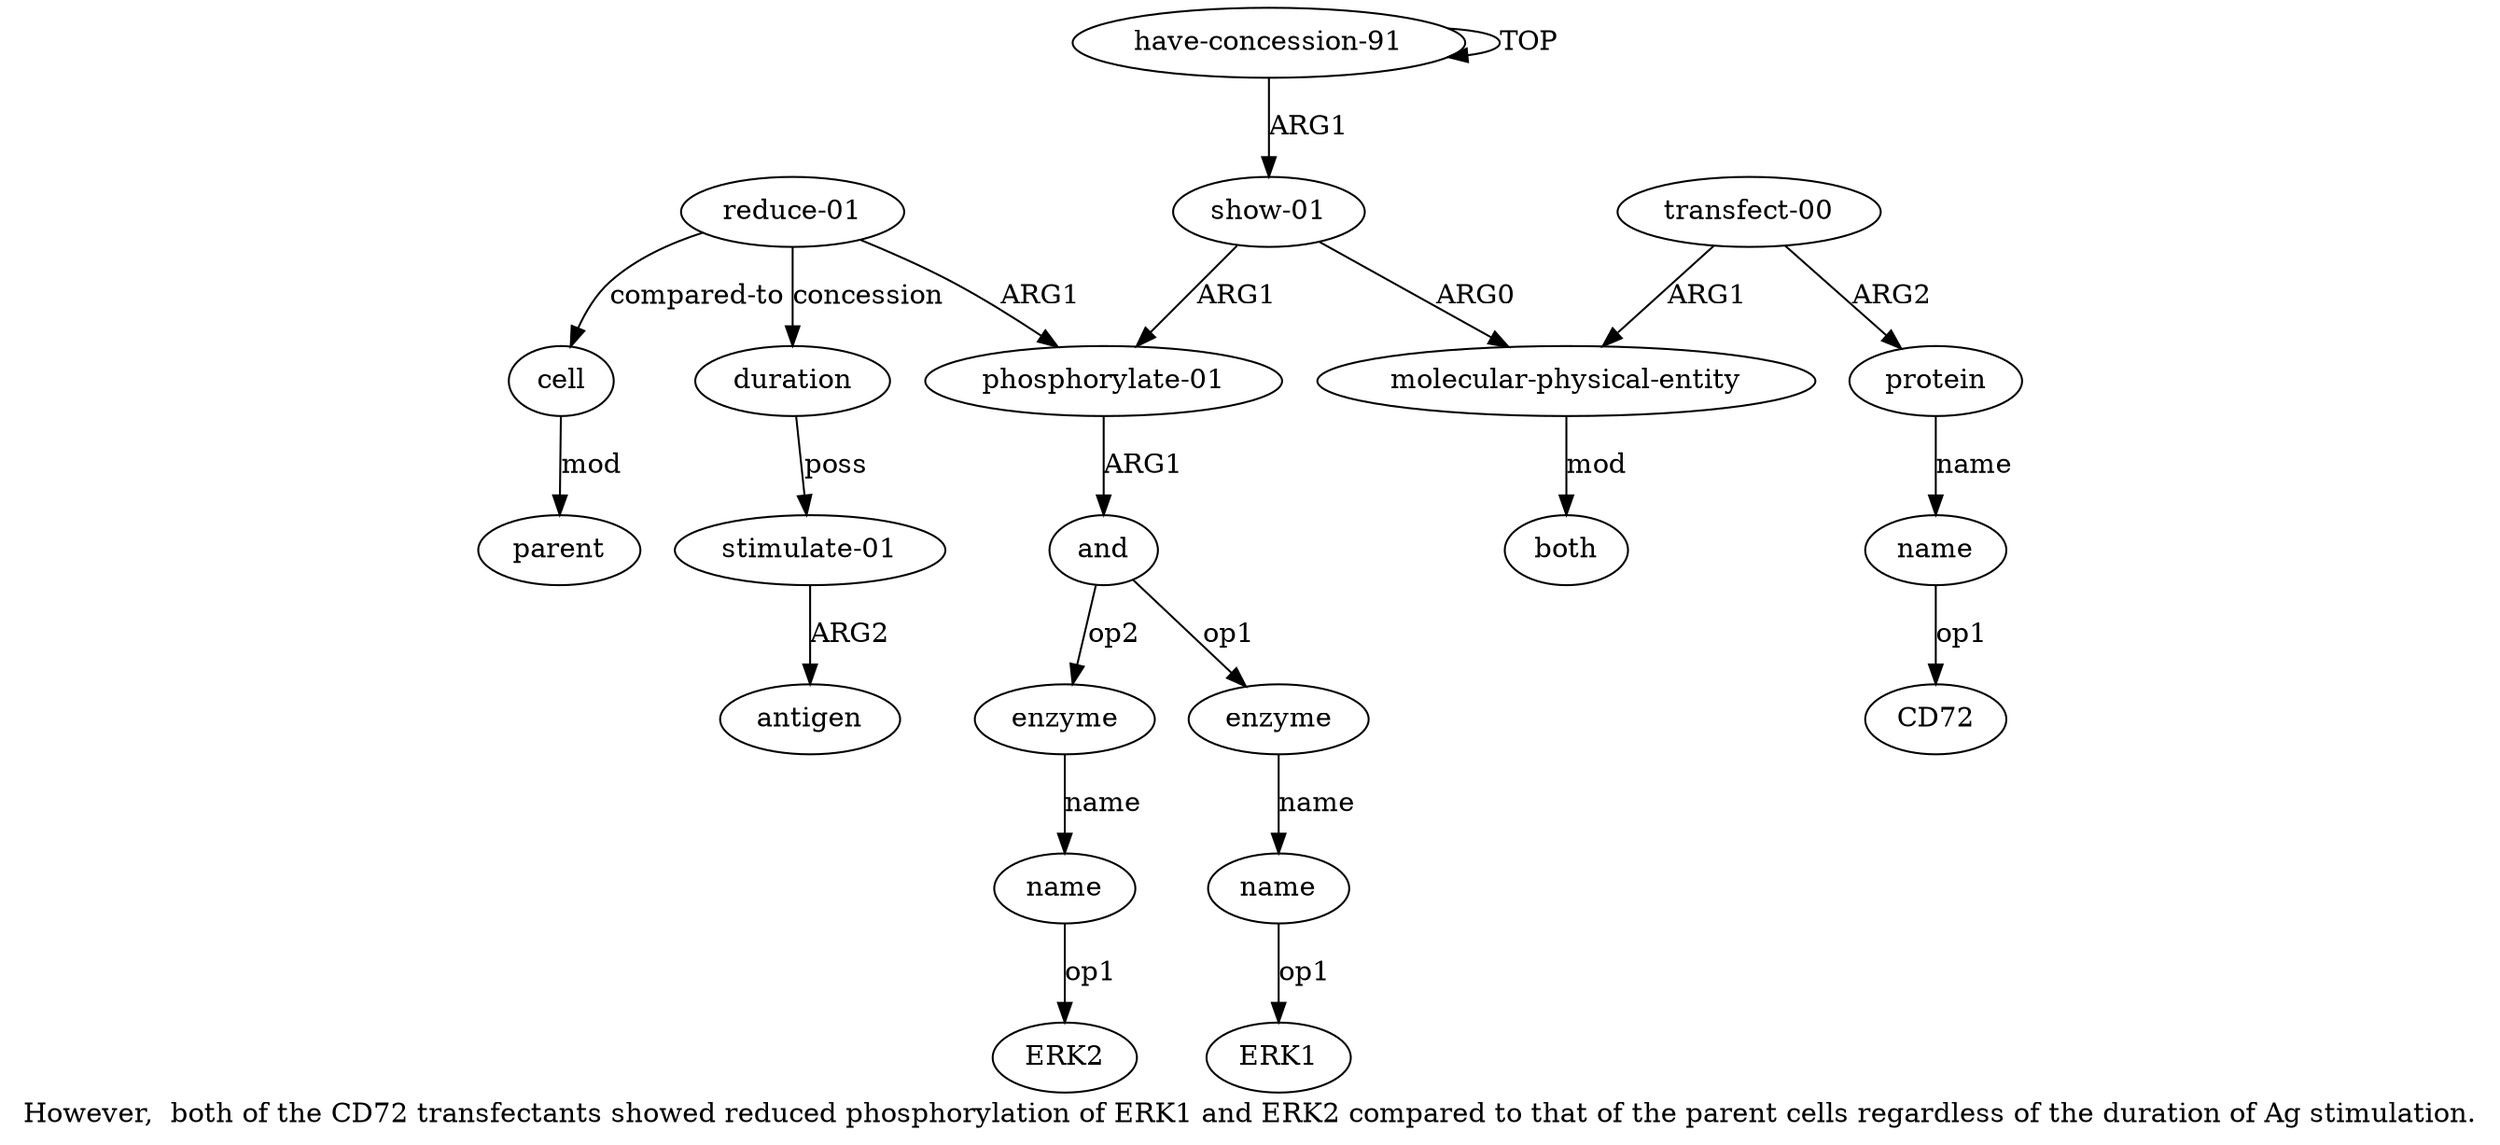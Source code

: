 digraph  {
	graph [label="However,  both of the CD72 transfectants showed reduced phosphorylation of ERK1 and ERK2 compared to that of the parent cells regardless \
of the duration of Ag stimulation."];
	node [label="\N"];
	"a12 ERK2"	 [color=black,
		gold_ind=-1,
		gold_label=ERK2,
		label=ERK2,
		test_ind=-1,
		test_label=ERK2];
	"a10 ERK1"	 [color=black,
		gold_ind=-1,
		gold_label=ERK1,
		label=ERK1,
		test_ind=-1,
		test_label=ERK1];
	a15	 [color=black,
		gold_ind=15,
		gold_label=parent,
		label=parent,
		test_ind=15,
		test_label=parent];
	a14	 [color=black,
		gold_ind=14,
		gold_label=cell,
		label=cell,
		test_ind=14,
		test_label=cell];
	a14 -> a15 [key=0,
	color=black,
	gold_label=mod,
	label=mod,
	test_label=mod];
a17 [color=black,
	gold_ind=17,
	gold_label="stimulate-01",
	label="stimulate-01",
	test_ind=17,
	test_label="stimulate-01"];
a18 [color=black,
	gold_ind=18,
	gold_label=antigen,
	label=antigen,
	test_ind=18,
	test_label=antigen];
a17 -> a18 [key=0,
color=black,
gold_label=ARG2,
label=ARG2,
test_label=ARG2];
a16 [color=black,
gold_ind=16,
gold_label=duration,
label=duration,
test_ind=16,
test_label=duration];
a16 -> a17 [key=0,
color=black,
gold_label=poss,
label=poss,
test_label=poss];
a11 [color=black,
gold_ind=11,
gold_label=enzyme,
label=enzyme,
test_ind=11,
test_label=enzyme];
a12 [color=black,
gold_ind=12,
gold_label=name,
label=name,
test_ind=12,
test_label=name];
a11 -> a12 [key=0,
color=black,
gold_label=name,
label=name,
test_label=name];
a10 [color=black,
gold_ind=10,
gold_label=name,
label=name,
test_ind=10,
test_label=name];
a10 -> "a10 ERK1" [key=0,
color=black,
gold_label=op1,
label=op1,
test_label=op1];
a13 [color=black,
gold_ind=13,
gold_label="reduce-01",
label="reduce-01",
test_ind=13,
test_label="reduce-01"];
a13 -> a14 [key=0,
color=black,
gold_label="compared-to",
label="compared-to",
test_label="compared-to"];
a13 -> a16 [key=0,
color=black,
gold_label=concession,
label=concession,
test_label=concession];
a7 [color=black,
gold_ind=7,
gold_label="phosphorylate-01",
label="phosphorylate-01",
test_ind=7,
test_label="phosphorylate-01"];
a13 -> a7 [key=0,
color=black,
gold_label=ARG1,
label=ARG1,
test_label=ARG1];
a12 -> "a12 ERK2" [key=0,
color=black,
gold_label=op1,
label=op1,
test_label=op1];
a1 [color=black,
gold_ind=1,
gold_label="show-01",
label="show-01",
test_ind=1,
test_label="show-01"];
a2 [color=black,
gold_ind=2,
gold_label="molecular-physical-entity",
label="molecular-physical-entity",
test_ind=2,
test_label="molecular-physical-entity"];
a1 -> a2 [key=0,
color=black,
gold_label=ARG0,
label=ARG0,
test_label=ARG0];
a1 -> a7 [key=0,
color=black,
gold_label=ARG1,
label=ARG1,
test_label=ARG1];
a0 [color=black,
gold_ind=0,
gold_label="have-concession-91",
label="have-concession-91",
test_ind=0,
test_label="have-concession-91"];
a0 -> a1 [key=0,
color=black,
gold_label=ARG1,
label=ARG1,
test_label=ARG1];
a0 -> a0 [key=0,
color=black,
gold_label=TOP,
label=TOP,
test_label=TOP];
a3 [color=black,
gold_ind=3,
gold_label=both,
label=both,
test_ind=3,
test_label=both];
a2 -> a3 [key=0,
color=black,
gold_label=mod,
label=mod,
test_label=mod];
a5 [color=black,
gold_ind=5,
gold_label=protein,
label=protein,
test_ind=5,
test_label=protein];
a6 [color=black,
gold_ind=6,
gold_label=name,
label=name,
test_ind=6,
test_label=name];
a5 -> a6 [key=0,
color=black,
gold_label=name,
label=name,
test_label=name];
a4 [color=black,
gold_ind=4,
gold_label="transfect-00",
label="transfect-00",
test_ind=4,
test_label="transfect-00"];
a4 -> a2 [key=0,
color=black,
gold_label=ARG1,
label=ARG1,
test_label=ARG1];
a4 -> a5 [key=0,
color=black,
gold_label=ARG2,
label=ARG2,
test_label=ARG2];
a8 [color=black,
gold_ind=8,
gold_label=and,
label=and,
test_ind=8,
test_label=and];
a7 -> a8 [key=0,
color=black,
gold_label=ARG1,
label=ARG1,
test_label=ARG1];
"a6 CD72" [color=black,
gold_ind=-1,
gold_label=CD72,
label=CD72,
test_ind=-1,
test_label=CD72];
a6 -> "a6 CD72" [key=0,
color=black,
gold_label=op1,
label=op1,
test_label=op1];
a9 [color=black,
gold_ind=9,
gold_label=enzyme,
label=enzyme,
test_ind=9,
test_label=enzyme];
a9 -> a10 [key=0,
color=black,
gold_label=name,
label=name,
test_label=name];
a8 -> a11 [key=0,
color=black,
gold_label=op2,
label=op2,
test_label=op2];
a8 -> a9 [key=0,
color=black,
gold_label=op1,
label=op1,
test_label=op1];
}

